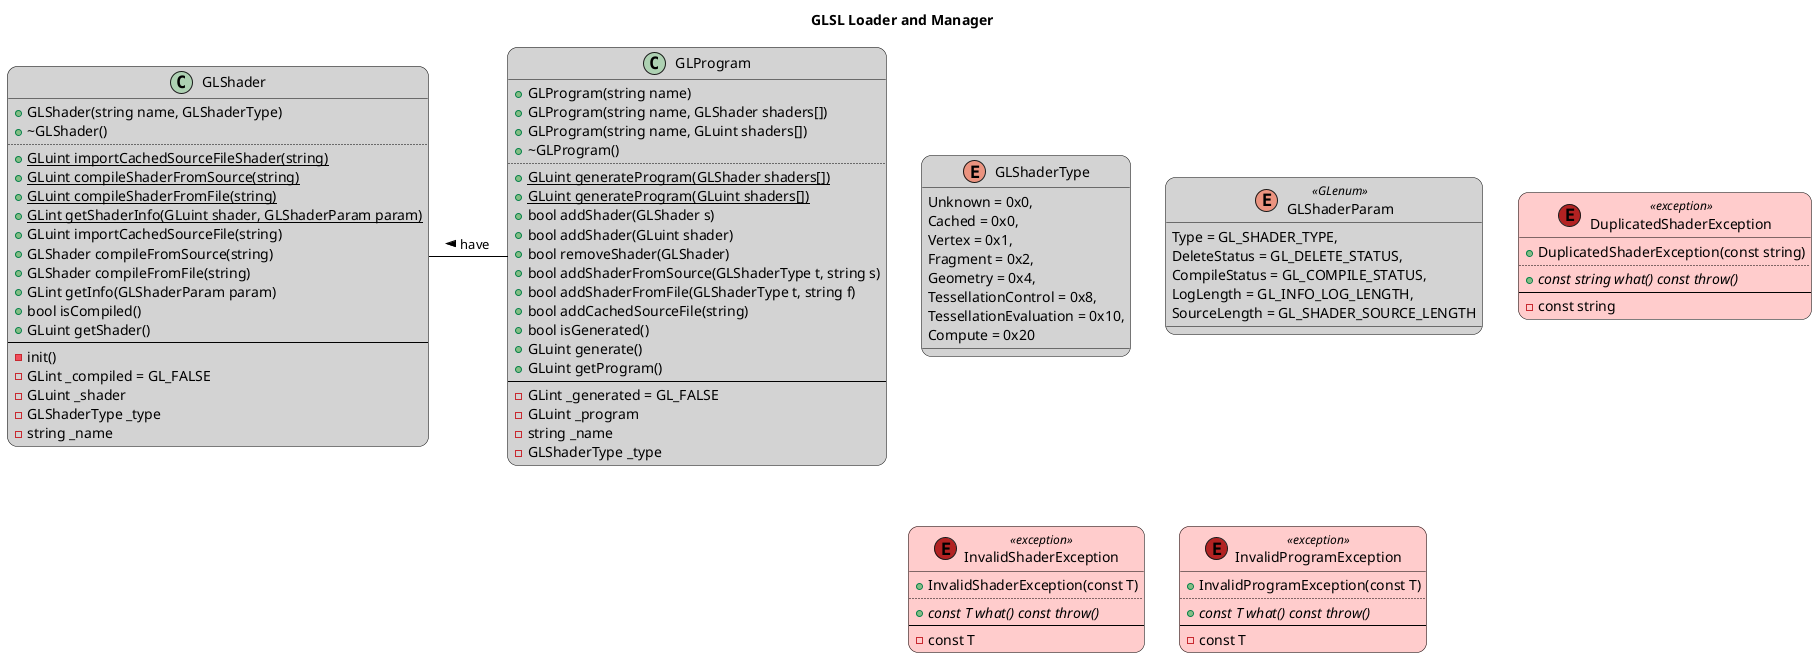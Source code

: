 @startuml
skinparam roundcorner 20
skinparam arrowcolor black

skinparam class {
	backgroundColor LightGray
	borderColor Black
}

!definelong exception(name, type = "T")
class name <<(E,firebrick) exception>> #FCC {
	+ name(const type)
	..
	+ {abstract} const type what() const throw()
	--
	- const type
}
!enddefinelong

title GLSL Loader and Manager

enum GLShaderType {
	Unknown = 0x0,
	Cached = 0x0,
	Vertex = 0x1,
	Fragment = 0x2,
	Geometry = 0x4,
	TessellationControl = 0x8,
	TessellationEvaluation = 0x10,
	Compute = 0x20
}

enum GLShaderParam <<GLenum>> {
	Type = GL_SHADER_TYPE,
	DeleteStatus = GL_DELETE_STATUS,
	CompileStatus = GL_COMPILE_STATUS,
	LogLength = GL_INFO_LOG_LENGTH,
	SourceLength = GL_SHADER_SOURCE_LENGTH
}

class GLShader {
	+ GLShader(string name, GLShaderType)
	+ ~GLShader()
	..
	+ {static}GLuint importCachedSourceFileShader(string)
	+ {static}GLuint compileShaderFromSource(string)
	+ {static}GLuint compileShaderFromFile(string)
	+ {static}GLint getShaderInfo(GLuint shader, GLShaderParam param)
	+ GLuint importCachedSourceFile(string)
	+ GLShader compileFromSource(string)
	+ GLShader compileFromFile(string)
	+ GLint getInfo(GLShaderParam param)
	+ bool isCompiled()
	+ GLuint getShader()
	--
	- init()
	- GLint _compiled = GL_FALSE
	- GLuint _shader
	- GLShaderType _type
	- string _name
}

class GLProgram {
	+ GLProgram(string name)
	+ GLProgram(string name, GLShader shaders[])
	+ GLProgram(string name, GLuint shaders[])
	+ ~GLProgram()
	..
	+ {static} GLuint generateProgram(GLShader shaders[])
	+ {static} GLuint generateProgram(GLuint shaders[])
	+ bool addShader(GLShader s)
	+ bool addShader(GLuint shader)
	+ bool removeShader(GLShader)
	+ bool addShaderFromSource(GLShaderType t, string s)
	+ bool addShaderFromFile(GLShaderType t, string f)
	+ bool addCachedSourceFile(string)
	+ bool isGenerated()
	+ GLuint generate()
	+ GLuint getProgram()
	--
	- GLint _generated = GL_FALSE
	- GLuint _program
	- string _name
	- GLShaderType _type
}


exception(DuplicatedShaderException, string)
exception(InvalidShaderException)
exception(InvalidProgramException)

GLShader - GLProgram : < have

@enduml